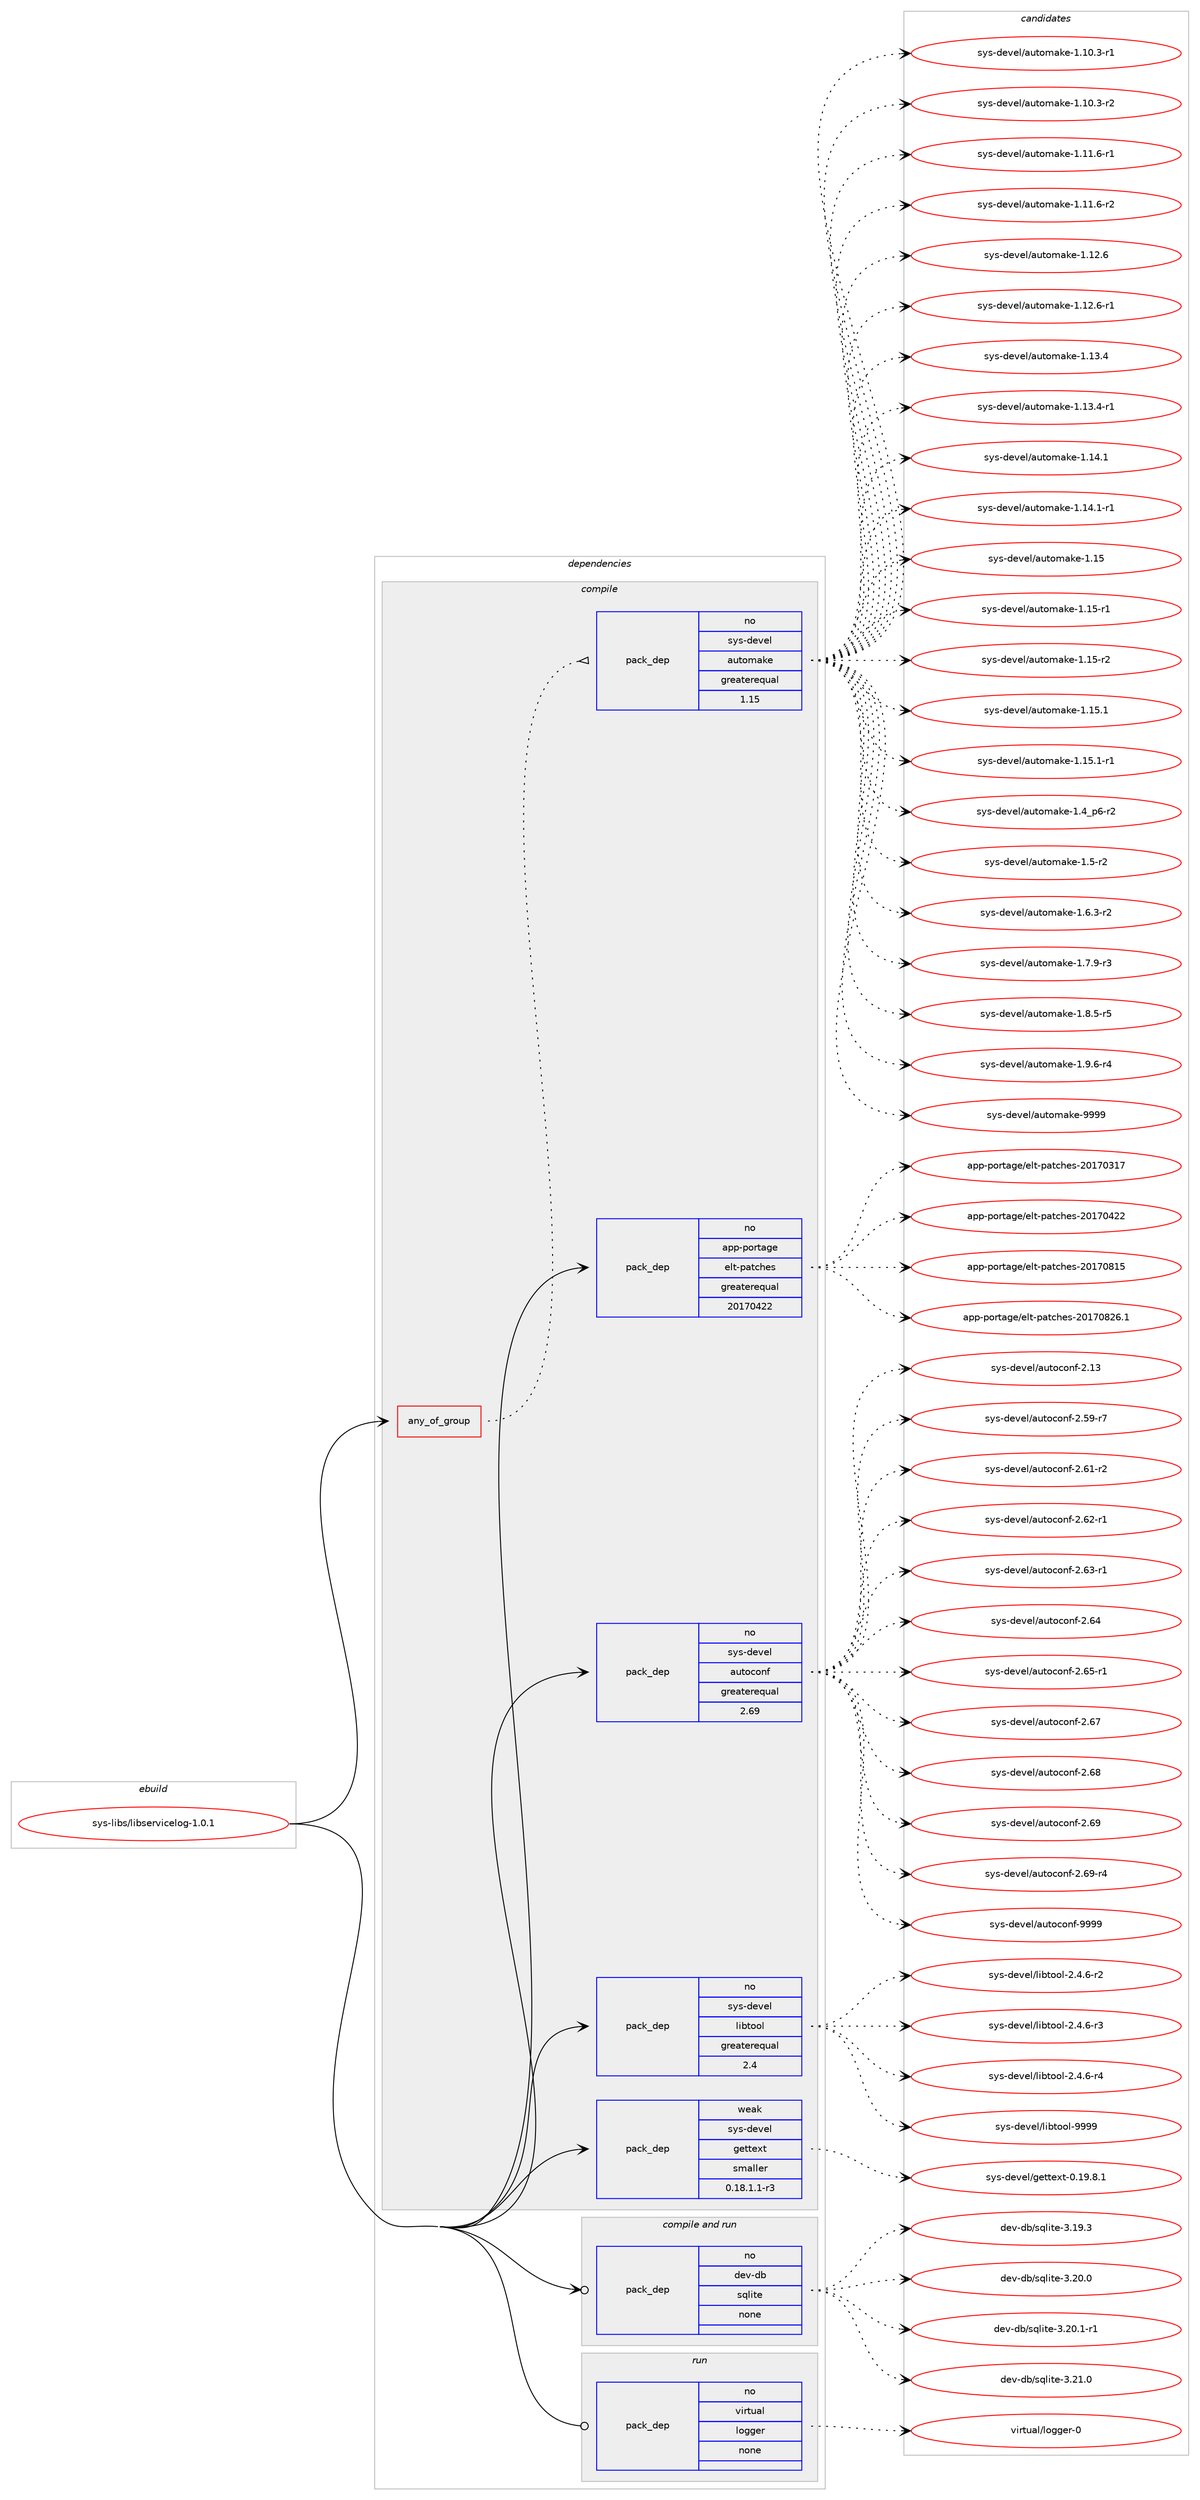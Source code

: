 digraph prolog {

# *************
# Graph options
# *************

newrank=true;
concentrate=true;
compound=true;
graph [rankdir=LR,fontname=Helvetica,fontsize=10,ranksep=1.5];#, ranksep=2.5, nodesep=0.2];
edge  [arrowhead=vee];
node  [fontname=Helvetica,fontsize=10];

# **********
# The ebuild
# **********

subgraph cluster_leftcol {
color=gray;
rank=same;
label=<<i>ebuild</i>>;
id [label="sys-libs/libservicelog-1.0.1", color=red, width=4, href="../sys-libs/libservicelog-1.0.1.svg"];
}

# ****************
# The dependencies
# ****************

subgraph cluster_midcol {
color=gray;
label=<<i>dependencies</i>>;
subgraph cluster_compile {
fillcolor="#eeeeee";
style=filled;
label=<<i>compile</i>>;
subgraph any8452 {
dependency495277 [label=<<TABLE BORDER="0" CELLBORDER="1" CELLSPACING="0" CELLPADDING="4"><TR><TD CELLPADDING="10">any_of_group</TD></TR></TABLE>>, shape=none, color=red];subgraph pack368102 {
dependency495278 [label=<<TABLE BORDER="0" CELLBORDER="1" CELLSPACING="0" CELLPADDING="4" WIDTH="220"><TR><TD ROWSPAN="6" CELLPADDING="30">pack_dep</TD></TR><TR><TD WIDTH="110">no</TD></TR><TR><TD>sys-devel</TD></TR><TR><TD>automake</TD></TR><TR><TD>greaterequal</TD></TR><TR><TD>1.15</TD></TR></TABLE>>, shape=none, color=blue];
}
dependency495277:e -> dependency495278:w [weight=20,style="dotted",arrowhead="oinv"];
}
id:e -> dependency495277:w [weight=20,style="solid",arrowhead="vee"];
subgraph pack368103 {
dependency495279 [label=<<TABLE BORDER="0" CELLBORDER="1" CELLSPACING="0" CELLPADDING="4" WIDTH="220"><TR><TD ROWSPAN="6" CELLPADDING="30">pack_dep</TD></TR><TR><TD WIDTH="110">no</TD></TR><TR><TD>app-portage</TD></TR><TR><TD>elt-patches</TD></TR><TR><TD>greaterequal</TD></TR><TR><TD>20170422</TD></TR></TABLE>>, shape=none, color=blue];
}
id:e -> dependency495279:w [weight=20,style="solid",arrowhead="vee"];
subgraph pack368104 {
dependency495280 [label=<<TABLE BORDER="0" CELLBORDER="1" CELLSPACING="0" CELLPADDING="4" WIDTH="220"><TR><TD ROWSPAN="6" CELLPADDING="30">pack_dep</TD></TR><TR><TD WIDTH="110">no</TD></TR><TR><TD>sys-devel</TD></TR><TR><TD>autoconf</TD></TR><TR><TD>greaterequal</TD></TR><TR><TD>2.69</TD></TR></TABLE>>, shape=none, color=blue];
}
id:e -> dependency495280:w [weight=20,style="solid",arrowhead="vee"];
subgraph pack368105 {
dependency495281 [label=<<TABLE BORDER="0" CELLBORDER="1" CELLSPACING="0" CELLPADDING="4" WIDTH="220"><TR><TD ROWSPAN="6" CELLPADDING="30">pack_dep</TD></TR><TR><TD WIDTH="110">no</TD></TR><TR><TD>sys-devel</TD></TR><TR><TD>libtool</TD></TR><TR><TD>greaterequal</TD></TR><TR><TD>2.4</TD></TR></TABLE>>, shape=none, color=blue];
}
id:e -> dependency495281:w [weight=20,style="solid",arrowhead="vee"];
subgraph pack368106 {
dependency495282 [label=<<TABLE BORDER="0" CELLBORDER="1" CELLSPACING="0" CELLPADDING="4" WIDTH="220"><TR><TD ROWSPAN="6" CELLPADDING="30">pack_dep</TD></TR><TR><TD WIDTH="110">weak</TD></TR><TR><TD>sys-devel</TD></TR><TR><TD>gettext</TD></TR><TR><TD>smaller</TD></TR><TR><TD>0.18.1.1-r3</TD></TR></TABLE>>, shape=none, color=blue];
}
id:e -> dependency495282:w [weight=20,style="solid",arrowhead="vee"];
}
subgraph cluster_compileandrun {
fillcolor="#eeeeee";
style=filled;
label=<<i>compile and run</i>>;
subgraph pack368107 {
dependency495283 [label=<<TABLE BORDER="0" CELLBORDER="1" CELLSPACING="0" CELLPADDING="4" WIDTH="220"><TR><TD ROWSPAN="6" CELLPADDING="30">pack_dep</TD></TR><TR><TD WIDTH="110">no</TD></TR><TR><TD>dev-db</TD></TR><TR><TD>sqlite</TD></TR><TR><TD>none</TD></TR><TR><TD></TD></TR></TABLE>>, shape=none, color=blue];
}
id:e -> dependency495283:w [weight=20,style="solid",arrowhead="odotvee"];
}
subgraph cluster_run {
fillcolor="#eeeeee";
style=filled;
label=<<i>run</i>>;
subgraph pack368108 {
dependency495284 [label=<<TABLE BORDER="0" CELLBORDER="1" CELLSPACING="0" CELLPADDING="4" WIDTH="220"><TR><TD ROWSPAN="6" CELLPADDING="30">pack_dep</TD></TR><TR><TD WIDTH="110">no</TD></TR><TR><TD>virtual</TD></TR><TR><TD>logger</TD></TR><TR><TD>none</TD></TR><TR><TD></TD></TR></TABLE>>, shape=none, color=blue];
}
id:e -> dependency495284:w [weight=20,style="solid",arrowhead="odot"];
}
}

# **************
# The candidates
# **************

subgraph cluster_choices {
rank=same;
color=gray;
label=<<i>candidates</i>>;

subgraph choice368102 {
color=black;
nodesep=1;
choice11512111545100101118101108479711711611110997107101454946494846514511449 [label="sys-devel/automake-1.10.3-r1", color=red, width=4,href="../sys-devel/automake-1.10.3-r1.svg"];
choice11512111545100101118101108479711711611110997107101454946494846514511450 [label="sys-devel/automake-1.10.3-r2", color=red, width=4,href="../sys-devel/automake-1.10.3-r2.svg"];
choice11512111545100101118101108479711711611110997107101454946494946544511449 [label="sys-devel/automake-1.11.6-r1", color=red, width=4,href="../sys-devel/automake-1.11.6-r1.svg"];
choice11512111545100101118101108479711711611110997107101454946494946544511450 [label="sys-devel/automake-1.11.6-r2", color=red, width=4,href="../sys-devel/automake-1.11.6-r2.svg"];
choice1151211154510010111810110847971171161111099710710145494649504654 [label="sys-devel/automake-1.12.6", color=red, width=4,href="../sys-devel/automake-1.12.6.svg"];
choice11512111545100101118101108479711711611110997107101454946495046544511449 [label="sys-devel/automake-1.12.6-r1", color=red, width=4,href="../sys-devel/automake-1.12.6-r1.svg"];
choice1151211154510010111810110847971171161111099710710145494649514652 [label="sys-devel/automake-1.13.4", color=red, width=4,href="../sys-devel/automake-1.13.4.svg"];
choice11512111545100101118101108479711711611110997107101454946495146524511449 [label="sys-devel/automake-1.13.4-r1", color=red, width=4,href="../sys-devel/automake-1.13.4-r1.svg"];
choice1151211154510010111810110847971171161111099710710145494649524649 [label="sys-devel/automake-1.14.1", color=red, width=4,href="../sys-devel/automake-1.14.1.svg"];
choice11512111545100101118101108479711711611110997107101454946495246494511449 [label="sys-devel/automake-1.14.1-r1", color=red, width=4,href="../sys-devel/automake-1.14.1-r1.svg"];
choice115121115451001011181011084797117116111109971071014549464953 [label="sys-devel/automake-1.15", color=red, width=4,href="../sys-devel/automake-1.15.svg"];
choice1151211154510010111810110847971171161111099710710145494649534511449 [label="sys-devel/automake-1.15-r1", color=red, width=4,href="../sys-devel/automake-1.15-r1.svg"];
choice1151211154510010111810110847971171161111099710710145494649534511450 [label="sys-devel/automake-1.15-r2", color=red, width=4,href="../sys-devel/automake-1.15-r2.svg"];
choice1151211154510010111810110847971171161111099710710145494649534649 [label="sys-devel/automake-1.15.1", color=red, width=4,href="../sys-devel/automake-1.15.1.svg"];
choice11512111545100101118101108479711711611110997107101454946495346494511449 [label="sys-devel/automake-1.15.1-r1", color=red, width=4,href="../sys-devel/automake-1.15.1-r1.svg"];
choice115121115451001011181011084797117116111109971071014549465295112544511450 [label="sys-devel/automake-1.4_p6-r2", color=red, width=4,href="../sys-devel/automake-1.4_p6-r2.svg"];
choice11512111545100101118101108479711711611110997107101454946534511450 [label="sys-devel/automake-1.5-r2", color=red, width=4,href="../sys-devel/automake-1.5-r2.svg"];
choice115121115451001011181011084797117116111109971071014549465446514511450 [label="sys-devel/automake-1.6.3-r2", color=red, width=4,href="../sys-devel/automake-1.6.3-r2.svg"];
choice115121115451001011181011084797117116111109971071014549465546574511451 [label="sys-devel/automake-1.7.9-r3", color=red, width=4,href="../sys-devel/automake-1.7.9-r3.svg"];
choice115121115451001011181011084797117116111109971071014549465646534511453 [label="sys-devel/automake-1.8.5-r5", color=red, width=4,href="../sys-devel/automake-1.8.5-r5.svg"];
choice115121115451001011181011084797117116111109971071014549465746544511452 [label="sys-devel/automake-1.9.6-r4", color=red, width=4,href="../sys-devel/automake-1.9.6-r4.svg"];
choice115121115451001011181011084797117116111109971071014557575757 [label="sys-devel/automake-9999", color=red, width=4,href="../sys-devel/automake-9999.svg"];
dependency495278:e -> choice11512111545100101118101108479711711611110997107101454946494846514511449:w [style=dotted,weight="100"];
dependency495278:e -> choice11512111545100101118101108479711711611110997107101454946494846514511450:w [style=dotted,weight="100"];
dependency495278:e -> choice11512111545100101118101108479711711611110997107101454946494946544511449:w [style=dotted,weight="100"];
dependency495278:e -> choice11512111545100101118101108479711711611110997107101454946494946544511450:w [style=dotted,weight="100"];
dependency495278:e -> choice1151211154510010111810110847971171161111099710710145494649504654:w [style=dotted,weight="100"];
dependency495278:e -> choice11512111545100101118101108479711711611110997107101454946495046544511449:w [style=dotted,weight="100"];
dependency495278:e -> choice1151211154510010111810110847971171161111099710710145494649514652:w [style=dotted,weight="100"];
dependency495278:e -> choice11512111545100101118101108479711711611110997107101454946495146524511449:w [style=dotted,weight="100"];
dependency495278:e -> choice1151211154510010111810110847971171161111099710710145494649524649:w [style=dotted,weight="100"];
dependency495278:e -> choice11512111545100101118101108479711711611110997107101454946495246494511449:w [style=dotted,weight="100"];
dependency495278:e -> choice115121115451001011181011084797117116111109971071014549464953:w [style=dotted,weight="100"];
dependency495278:e -> choice1151211154510010111810110847971171161111099710710145494649534511449:w [style=dotted,weight="100"];
dependency495278:e -> choice1151211154510010111810110847971171161111099710710145494649534511450:w [style=dotted,weight="100"];
dependency495278:e -> choice1151211154510010111810110847971171161111099710710145494649534649:w [style=dotted,weight="100"];
dependency495278:e -> choice11512111545100101118101108479711711611110997107101454946495346494511449:w [style=dotted,weight="100"];
dependency495278:e -> choice115121115451001011181011084797117116111109971071014549465295112544511450:w [style=dotted,weight="100"];
dependency495278:e -> choice11512111545100101118101108479711711611110997107101454946534511450:w [style=dotted,weight="100"];
dependency495278:e -> choice115121115451001011181011084797117116111109971071014549465446514511450:w [style=dotted,weight="100"];
dependency495278:e -> choice115121115451001011181011084797117116111109971071014549465546574511451:w [style=dotted,weight="100"];
dependency495278:e -> choice115121115451001011181011084797117116111109971071014549465646534511453:w [style=dotted,weight="100"];
dependency495278:e -> choice115121115451001011181011084797117116111109971071014549465746544511452:w [style=dotted,weight="100"];
dependency495278:e -> choice115121115451001011181011084797117116111109971071014557575757:w [style=dotted,weight="100"];
}
subgraph choice368103 {
color=black;
nodesep=1;
choice97112112451121111141169710310147101108116451129711699104101115455048495548514955 [label="app-portage/elt-patches-20170317", color=red, width=4,href="../app-portage/elt-patches-20170317.svg"];
choice97112112451121111141169710310147101108116451129711699104101115455048495548525050 [label="app-portage/elt-patches-20170422", color=red, width=4,href="../app-portage/elt-patches-20170422.svg"];
choice97112112451121111141169710310147101108116451129711699104101115455048495548564953 [label="app-portage/elt-patches-20170815", color=red, width=4,href="../app-portage/elt-patches-20170815.svg"];
choice971121124511211111411697103101471011081164511297116991041011154550484955485650544649 [label="app-portage/elt-patches-20170826.1", color=red, width=4,href="../app-portage/elt-patches-20170826.1.svg"];
dependency495279:e -> choice97112112451121111141169710310147101108116451129711699104101115455048495548514955:w [style=dotted,weight="100"];
dependency495279:e -> choice97112112451121111141169710310147101108116451129711699104101115455048495548525050:w [style=dotted,weight="100"];
dependency495279:e -> choice97112112451121111141169710310147101108116451129711699104101115455048495548564953:w [style=dotted,weight="100"];
dependency495279:e -> choice971121124511211111411697103101471011081164511297116991041011154550484955485650544649:w [style=dotted,weight="100"];
}
subgraph choice368104 {
color=black;
nodesep=1;
choice115121115451001011181011084797117116111991111101024550464951 [label="sys-devel/autoconf-2.13", color=red, width=4,href="../sys-devel/autoconf-2.13.svg"];
choice1151211154510010111810110847971171161119911111010245504653574511455 [label="sys-devel/autoconf-2.59-r7", color=red, width=4,href="../sys-devel/autoconf-2.59-r7.svg"];
choice1151211154510010111810110847971171161119911111010245504654494511450 [label="sys-devel/autoconf-2.61-r2", color=red, width=4,href="../sys-devel/autoconf-2.61-r2.svg"];
choice1151211154510010111810110847971171161119911111010245504654504511449 [label="sys-devel/autoconf-2.62-r1", color=red, width=4,href="../sys-devel/autoconf-2.62-r1.svg"];
choice1151211154510010111810110847971171161119911111010245504654514511449 [label="sys-devel/autoconf-2.63-r1", color=red, width=4,href="../sys-devel/autoconf-2.63-r1.svg"];
choice115121115451001011181011084797117116111991111101024550465452 [label="sys-devel/autoconf-2.64", color=red, width=4,href="../sys-devel/autoconf-2.64.svg"];
choice1151211154510010111810110847971171161119911111010245504654534511449 [label="sys-devel/autoconf-2.65-r1", color=red, width=4,href="../sys-devel/autoconf-2.65-r1.svg"];
choice115121115451001011181011084797117116111991111101024550465455 [label="sys-devel/autoconf-2.67", color=red, width=4,href="../sys-devel/autoconf-2.67.svg"];
choice115121115451001011181011084797117116111991111101024550465456 [label="sys-devel/autoconf-2.68", color=red, width=4,href="../sys-devel/autoconf-2.68.svg"];
choice115121115451001011181011084797117116111991111101024550465457 [label="sys-devel/autoconf-2.69", color=red, width=4,href="../sys-devel/autoconf-2.69.svg"];
choice1151211154510010111810110847971171161119911111010245504654574511452 [label="sys-devel/autoconf-2.69-r4", color=red, width=4,href="../sys-devel/autoconf-2.69-r4.svg"];
choice115121115451001011181011084797117116111991111101024557575757 [label="sys-devel/autoconf-9999", color=red, width=4,href="../sys-devel/autoconf-9999.svg"];
dependency495280:e -> choice115121115451001011181011084797117116111991111101024550464951:w [style=dotted,weight="100"];
dependency495280:e -> choice1151211154510010111810110847971171161119911111010245504653574511455:w [style=dotted,weight="100"];
dependency495280:e -> choice1151211154510010111810110847971171161119911111010245504654494511450:w [style=dotted,weight="100"];
dependency495280:e -> choice1151211154510010111810110847971171161119911111010245504654504511449:w [style=dotted,weight="100"];
dependency495280:e -> choice1151211154510010111810110847971171161119911111010245504654514511449:w [style=dotted,weight="100"];
dependency495280:e -> choice115121115451001011181011084797117116111991111101024550465452:w [style=dotted,weight="100"];
dependency495280:e -> choice1151211154510010111810110847971171161119911111010245504654534511449:w [style=dotted,weight="100"];
dependency495280:e -> choice115121115451001011181011084797117116111991111101024550465455:w [style=dotted,weight="100"];
dependency495280:e -> choice115121115451001011181011084797117116111991111101024550465456:w [style=dotted,weight="100"];
dependency495280:e -> choice115121115451001011181011084797117116111991111101024550465457:w [style=dotted,weight="100"];
dependency495280:e -> choice1151211154510010111810110847971171161119911111010245504654574511452:w [style=dotted,weight="100"];
dependency495280:e -> choice115121115451001011181011084797117116111991111101024557575757:w [style=dotted,weight="100"];
}
subgraph choice368105 {
color=black;
nodesep=1;
choice1151211154510010111810110847108105981161111111084550465246544511450 [label="sys-devel/libtool-2.4.6-r2", color=red, width=4,href="../sys-devel/libtool-2.4.6-r2.svg"];
choice1151211154510010111810110847108105981161111111084550465246544511451 [label="sys-devel/libtool-2.4.6-r3", color=red, width=4,href="../sys-devel/libtool-2.4.6-r3.svg"];
choice1151211154510010111810110847108105981161111111084550465246544511452 [label="sys-devel/libtool-2.4.6-r4", color=red, width=4,href="../sys-devel/libtool-2.4.6-r4.svg"];
choice1151211154510010111810110847108105981161111111084557575757 [label="sys-devel/libtool-9999", color=red, width=4,href="../sys-devel/libtool-9999.svg"];
dependency495281:e -> choice1151211154510010111810110847108105981161111111084550465246544511450:w [style=dotted,weight="100"];
dependency495281:e -> choice1151211154510010111810110847108105981161111111084550465246544511451:w [style=dotted,weight="100"];
dependency495281:e -> choice1151211154510010111810110847108105981161111111084550465246544511452:w [style=dotted,weight="100"];
dependency495281:e -> choice1151211154510010111810110847108105981161111111084557575757:w [style=dotted,weight="100"];
}
subgraph choice368106 {
color=black;
nodesep=1;
choice1151211154510010111810110847103101116116101120116454846495746564649 [label="sys-devel/gettext-0.19.8.1", color=red, width=4,href="../sys-devel/gettext-0.19.8.1.svg"];
dependency495282:e -> choice1151211154510010111810110847103101116116101120116454846495746564649:w [style=dotted,weight="100"];
}
subgraph choice368107 {
color=black;
nodesep=1;
choice10010111845100984711511310810511610145514649574651 [label="dev-db/sqlite-3.19.3", color=red, width=4,href="../dev-db/sqlite-3.19.3.svg"];
choice10010111845100984711511310810511610145514650484648 [label="dev-db/sqlite-3.20.0", color=red, width=4,href="../dev-db/sqlite-3.20.0.svg"];
choice100101118451009847115113108105116101455146504846494511449 [label="dev-db/sqlite-3.20.1-r1", color=red, width=4,href="../dev-db/sqlite-3.20.1-r1.svg"];
choice10010111845100984711511310810511610145514650494648 [label="dev-db/sqlite-3.21.0", color=red, width=4,href="../dev-db/sqlite-3.21.0.svg"];
dependency495283:e -> choice10010111845100984711511310810511610145514649574651:w [style=dotted,weight="100"];
dependency495283:e -> choice10010111845100984711511310810511610145514650484648:w [style=dotted,weight="100"];
dependency495283:e -> choice100101118451009847115113108105116101455146504846494511449:w [style=dotted,weight="100"];
dependency495283:e -> choice10010111845100984711511310810511610145514650494648:w [style=dotted,weight="100"];
}
subgraph choice368108 {
color=black;
nodesep=1;
choice11810511411611797108471081111031031011144548 [label="virtual/logger-0", color=red, width=4,href="../virtual/logger-0.svg"];
dependency495284:e -> choice11810511411611797108471081111031031011144548:w [style=dotted,weight="100"];
}
}

}
